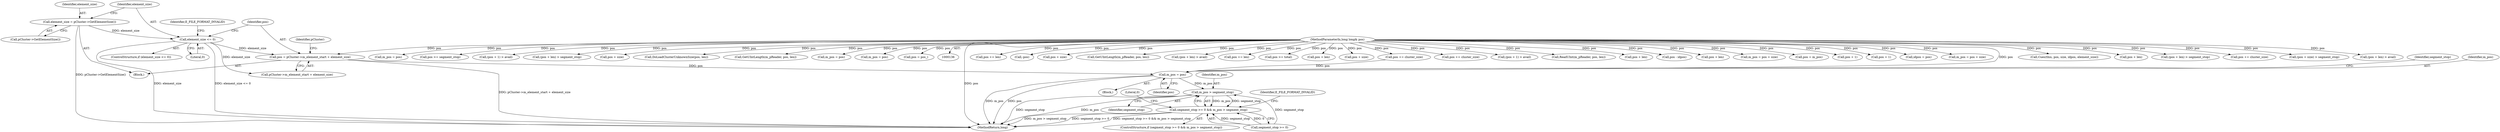 digraph "0_Android_cc274e2abe8b2a6698a5c47d8aa4bb45f1f9538d_6@integer" {
"1000568" [label="(Call,pos = pCluster->m_element_start + element_size)"];
"1000563" [label="(Call,element_size <= 0)"];
"1000559" [label="(Call,element_size = pCluster->GetElementSize())"];
"1000137" [label="(MethodParameterIn,long long& pos)"];
"1000584" [label="(Call,m_pos = pos)"];
"1000592" [label="(Call,m_pos > segment_stop)"];
"1000588" [label="(Call,segment_stop >= 0 && m_pos > segment_stop)"];
"1000361" [label="(Call,pos += len)"];
"1000137" [label="(MethodParameterIn,long long& pos)"];
"1000570" [label="(Call,pCluster->m_element_start + element_size)"];
"1000695" [label="(Call,-pos)"];
"1000594" [label="(Identifier,segment_stop)"];
"1000433" [label="(Call,pos + size)"];
"1000308" [label="(Call,GetUIntLength(m_pReader, pos, len))"];
"1000596" [label="(Identifier,E_FILE_FORMAT_INVALID)"];
"1000592" [label="(Call,m_pos > segment_stop)"];
"1000339" [label="(Call,(pos + len) > avail)"];
"1000577" [label="(Identifier,pCluster)"];
"1000291" [label="(Call,pos += len)"];
"1000616" [label="(Call,pos >= total)"];
"1000268" [label="(Call,pos + len)"];
"1000450" [label="(Call,pos + size)"];
"1000672" [label="(Call,pos += cluster_size)"];
"1000295" [label="(Call,(pos + 1) > avail)"];
"1000588" [label="(Call,segment_stop >= 0 && m_pos > segment_stop)"];
"1000589" [label="(Call,segment_stop >= 0)"];
"1000699" [label="(MethodReturn,long)"];
"1000349" [label="(Call,ReadUInt(m_pReader, pos, len))"];
"1000567" [label="(Identifier,E_FILE_FORMAT_INVALID)"];
"1000340" [label="(Call,pos + len)"];
"1000412" [label="(Call,pos - idpos)"];
"1000332" [label="(Call,pos + len)"];
"1000542" [label="(Block,)"];
"1000563" [label="(Call,element_size <= 0)"];
"1000564" [label="(Identifier,element_size)"];
"1000448" [label="(Call,m_pos = pos + size)"];
"1000218" [label="(Call,pos = m_pos)"];
"1000223" [label="(Call,pos + 1)"];
"1000296" [label="(Call,pos + 1)"];
"1000275" [label="(Call,idpos = pos)"];
"1000431" [label="(Call,m_pos = pos + size)"];
"1000557" [label="(Block,)"];
"1000553" [label="(Call,pos += cluster_size)"];
"1000418" [label="(Call,Cues(this, pos, size, idpos, element_size))"];
"1000561" [label="(Call,pCluster->GetElementSize())"];
"1000260" [label="(Call,pos + len)"];
"1000565" [label="(Literal,0)"];
"1000331" [label="(Call,(pos + len) > segment_stop)"];
"1000560" [label="(Identifier,element_size)"];
"1000608" [label="(Call,pos += cluster_size)"];
"1000590" [label="(Identifier,segment_stop)"];
"1000562" [label="(ControlStructure,if (element_size <= 0))"];
"1000384" [label="(Call,(pos + size) > segment_stop)"];
"1000267" [label="(Call,(pos + len) > avail)"];
"1000639" [label="(Call,m_pos = pos)"];
"1000586" [label="(Identifier,pos)"];
"1000630" [label="(Call,pos >= segment_stop)"];
"1000598" [label="(Literal,0)"];
"1000222" [label="(Call,(pos + 1) > avail)"];
"1000593" [label="(Identifier,m_pos)"];
"1000585" [label="(Identifier,m_pos)"];
"1000259" [label="(Call,(pos + len) > segment_stop)"];
"1000584" [label="(Call,m_pos = pos)"];
"1000568" [label="(Call,pos = pCluster->m_element_start + element_size)"];
"1000385" [label="(Call,pos + size)"];
"1000145" [label="(Call,DoLoadClusterUnknownSize(pos, len))"];
"1000236" [label="(Call,GetUIntLength(m_pReader, pos, len))"];
"1000369" [label="(Call,m_pos = pos)"];
"1000675" [label="(Call,m_pos = pos)"];
"1000559" [label="(Call,element_size = pCluster->GetElementSize())"];
"1000569" [label="(Identifier,pos)"];
"1000587" [label="(ControlStructure,if (segment_stop >= 0 && m_pos > segment_stop))"];
"1000488" [label="(Call,pos = pos_)"];
"1000568" -> "1000557"  [label="AST: "];
"1000568" -> "1000570"  [label="CFG: "];
"1000569" -> "1000568"  [label="AST: "];
"1000570" -> "1000568"  [label="AST: "];
"1000577" -> "1000568"  [label="CFG: "];
"1000568" -> "1000699"  [label="DDG: pCluster->m_element_start + element_size"];
"1000563" -> "1000568"  [label="DDG: element_size"];
"1000137" -> "1000568"  [label="DDG: pos"];
"1000568" -> "1000584"  [label="DDG: pos"];
"1000563" -> "1000562"  [label="AST: "];
"1000563" -> "1000565"  [label="CFG: "];
"1000564" -> "1000563"  [label="AST: "];
"1000565" -> "1000563"  [label="AST: "];
"1000567" -> "1000563"  [label="CFG: "];
"1000569" -> "1000563"  [label="CFG: "];
"1000563" -> "1000699"  [label="DDG: element_size <= 0"];
"1000563" -> "1000699"  [label="DDG: element_size"];
"1000559" -> "1000563"  [label="DDG: element_size"];
"1000563" -> "1000570"  [label="DDG: element_size"];
"1000559" -> "1000557"  [label="AST: "];
"1000559" -> "1000561"  [label="CFG: "];
"1000560" -> "1000559"  [label="AST: "];
"1000561" -> "1000559"  [label="AST: "];
"1000564" -> "1000559"  [label="CFG: "];
"1000559" -> "1000699"  [label="DDG: pCluster->GetElementSize()"];
"1000137" -> "1000136"  [label="AST: "];
"1000137" -> "1000699"  [label="DDG: pos"];
"1000137" -> "1000145"  [label="DDG: pos"];
"1000137" -> "1000218"  [label="DDG: pos"];
"1000137" -> "1000222"  [label="DDG: pos"];
"1000137" -> "1000223"  [label="DDG: pos"];
"1000137" -> "1000236"  [label="DDG: pos"];
"1000137" -> "1000259"  [label="DDG: pos"];
"1000137" -> "1000260"  [label="DDG: pos"];
"1000137" -> "1000267"  [label="DDG: pos"];
"1000137" -> "1000268"  [label="DDG: pos"];
"1000137" -> "1000275"  [label="DDG: pos"];
"1000137" -> "1000291"  [label="DDG: pos"];
"1000137" -> "1000295"  [label="DDG: pos"];
"1000137" -> "1000296"  [label="DDG: pos"];
"1000137" -> "1000308"  [label="DDG: pos"];
"1000137" -> "1000331"  [label="DDG: pos"];
"1000137" -> "1000332"  [label="DDG: pos"];
"1000137" -> "1000339"  [label="DDG: pos"];
"1000137" -> "1000340"  [label="DDG: pos"];
"1000137" -> "1000349"  [label="DDG: pos"];
"1000137" -> "1000361"  [label="DDG: pos"];
"1000137" -> "1000369"  [label="DDG: pos"];
"1000137" -> "1000384"  [label="DDG: pos"];
"1000137" -> "1000385"  [label="DDG: pos"];
"1000137" -> "1000412"  [label="DDG: pos"];
"1000137" -> "1000418"  [label="DDG: pos"];
"1000137" -> "1000431"  [label="DDG: pos"];
"1000137" -> "1000433"  [label="DDG: pos"];
"1000137" -> "1000448"  [label="DDG: pos"];
"1000137" -> "1000450"  [label="DDG: pos"];
"1000137" -> "1000488"  [label="DDG: pos"];
"1000137" -> "1000553"  [label="DDG: pos"];
"1000137" -> "1000584"  [label="DDG: pos"];
"1000137" -> "1000608"  [label="DDG: pos"];
"1000137" -> "1000616"  [label="DDG: pos"];
"1000137" -> "1000630"  [label="DDG: pos"];
"1000137" -> "1000639"  [label="DDG: pos"];
"1000137" -> "1000672"  [label="DDG: pos"];
"1000137" -> "1000675"  [label="DDG: pos"];
"1000137" -> "1000695"  [label="DDG: pos"];
"1000584" -> "1000542"  [label="AST: "];
"1000584" -> "1000586"  [label="CFG: "];
"1000585" -> "1000584"  [label="AST: "];
"1000586" -> "1000584"  [label="AST: "];
"1000590" -> "1000584"  [label="CFG: "];
"1000584" -> "1000699"  [label="DDG: pos"];
"1000584" -> "1000699"  [label="DDG: m_pos"];
"1000553" -> "1000584"  [label="DDG: pos"];
"1000584" -> "1000592"  [label="DDG: m_pos"];
"1000592" -> "1000588"  [label="AST: "];
"1000592" -> "1000594"  [label="CFG: "];
"1000593" -> "1000592"  [label="AST: "];
"1000594" -> "1000592"  [label="AST: "];
"1000588" -> "1000592"  [label="CFG: "];
"1000592" -> "1000699"  [label="DDG: segment_stop"];
"1000592" -> "1000699"  [label="DDG: m_pos"];
"1000592" -> "1000588"  [label="DDG: m_pos"];
"1000592" -> "1000588"  [label="DDG: segment_stop"];
"1000589" -> "1000592"  [label="DDG: segment_stop"];
"1000588" -> "1000587"  [label="AST: "];
"1000588" -> "1000589"  [label="CFG: "];
"1000589" -> "1000588"  [label="AST: "];
"1000596" -> "1000588"  [label="CFG: "];
"1000598" -> "1000588"  [label="CFG: "];
"1000588" -> "1000699"  [label="DDG: segment_stop >= 0"];
"1000588" -> "1000699"  [label="DDG: segment_stop >= 0 && m_pos > segment_stop"];
"1000588" -> "1000699"  [label="DDG: m_pos > segment_stop"];
"1000589" -> "1000588"  [label="DDG: segment_stop"];
"1000589" -> "1000588"  [label="DDG: 0"];
}
